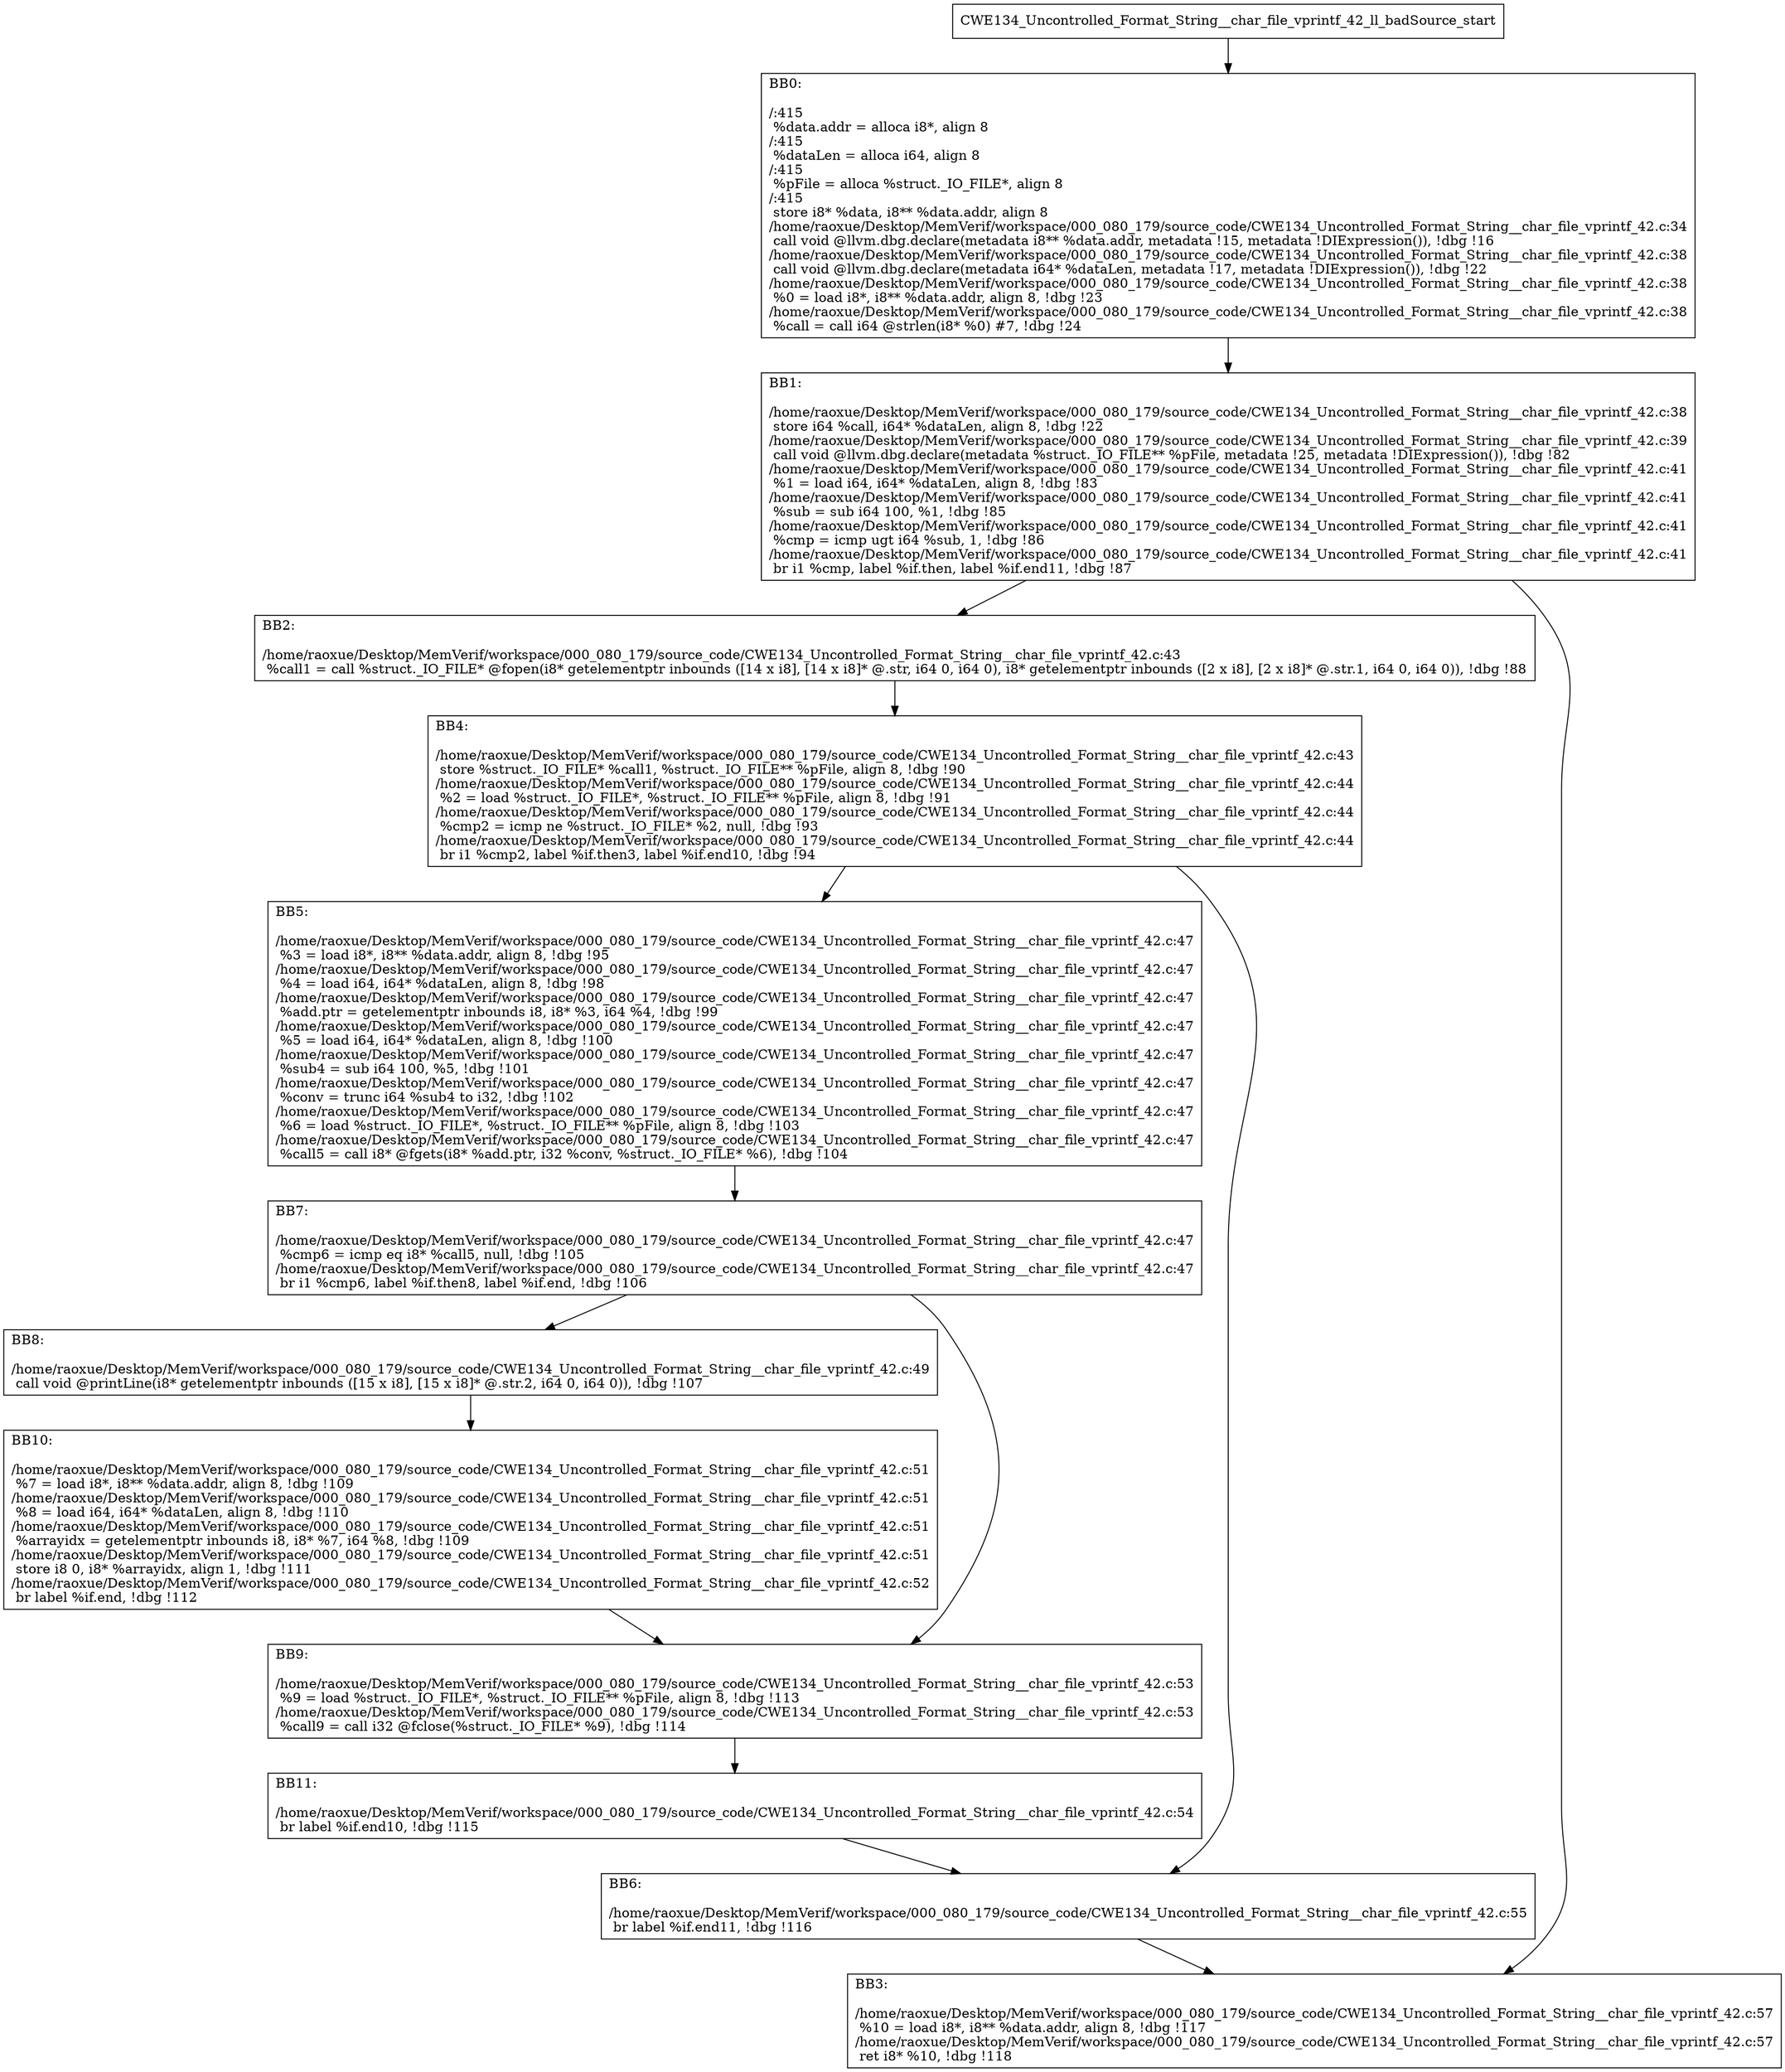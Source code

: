 digraph "CFG for'CWE134_Uncontrolled_Format_String__char_file_vprintf_42_ll_badSource' function" {
	BBCWE134_Uncontrolled_Format_String__char_file_vprintf_42_ll_badSource_start[shape=record,label="{CWE134_Uncontrolled_Format_String__char_file_vprintf_42_ll_badSource_start}"];
	BBCWE134_Uncontrolled_Format_String__char_file_vprintf_42_ll_badSource_start-> CWE134_Uncontrolled_Format_String__char_file_vprintf_42_ll_badSourceBB0;
	CWE134_Uncontrolled_Format_String__char_file_vprintf_42_ll_badSourceBB0 [shape=record, label="{BB0:\l\l/:415\l
  %data.addr = alloca i8*, align 8\l
/:415\l
  %dataLen = alloca i64, align 8\l
/:415\l
  %pFile = alloca %struct._IO_FILE*, align 8\l
/:415\l
  store i8* %data, i8** %data.addr, align 8\l
/home/raoxue/Desktop/MemVerif/workspace/000_080_179/source_code/CWE134_Uncontrolled_Format_String__char_file_vprintf_42.c:34\l
  call void @llvm.dbg.declare(metadata i8** %data.addr, metadata !15, metadata !DIExpression()), !dbg !16\l
/home/raoxue/Desktop/MemVerif/workspace/000_080_179/source_code/CWE134_Uncontrolled_Format_String__char_file_vprintf_42.c:38\l
  call void @llvm.dbg.declare(metadata i64* %dataLen, metadata !17, metadata !DIExpression()), !dbg !22\l
/home/raoxue/Desktop/MemVerif/workspace/000_080_179/source_code/CWE134_Uncontrolled_Format_String__char_file_vprintf_42.c:38\l
  %0 = load i8*, i8** %data.addr, align 8, !dbg !23\l
/home/raoxue/Desktop/MemVerif/workspace/000_080_179/source_code/CWE134_Uncontrolled_Format_String__char_file_vprintf_42.c:38\l
  %call = call i64 @strlen(i8* %0) #7, !dbg !24\l
}"];
	CWE134_Uncontrolled_Format_String__char_file_vprintf_42_ll_badSourceBB0-> CWE134_Uncontrolled_Format_String__char_file_vprintf_42_ll_badSourceBB1;
	CWE134_Uncontrolled_Format_String__char_file_vprintf_42_ll_badSourceBB1 [shape=record, label="{BB1:\l\l/home/raoxue/Desktop/MemVerif/workspace/000_080_179/source_code/CWE134_Uncontrolled_Format_String__char_file_vprintf_42.c:38\l
  store i64 %call, i64* %dataLen, align 8, !dbg !22\l
/home/raoxue/Desktop/MemVerif/workspace/000_080_179/source_code/CWE134_Uncontrolled_Format_String__char_file_vprintf_42.c:39\l
  call void @llvm.dbg.declare(metadata %struct._IO_FILE** %pFile, metadata !25, metadata !DIExpression()), !dbg !82\l
/home/raoxue/Desktop/MemVerif/workspace/000_080_179/source_code/CWE134_Uncontrolled_Format_String__char_file_vprintf_42.c:41\l
  %1 = load i64, i64* %dataLen, align 8, !dbg !83\l
/home/raoxue/Desktop/MemVerif/workspace/000_080_179/source_code/CWE134_Uncontrolled_Format_String__char_file_vprintf_42.c:41\l
  %sub = sub i64 100, %1, !dbg !85\l
/home/raoxue/Desktop/MemVerif/workspace/000_080_179/source_code/CWE134_Uncontrolled_Format_String__char_file_vprintf_42.c:41\l
  %cmp = icmp ugt i64 %sub, 1, !dbg !86\l
/home/raoxue/Desktop/MemVerif/workspace/000_080_179/source_code/CWE134_Uncontrolled_Format_String__char_file_vprintf_42.c:41\l
  br i1 %cmp, label %if.then, label %if.end11, !dbg !87\l
}"];
	CWE134_Uncontrolled_Format_String__char_file_vprintf_42_ll_badSourceBB1-> CWE134_Uncontrolled_Format_String__char_file_vprintf_42_ll_badSourceBB2;
	CWE134_Uncontrolled_Format_String__char_file_vprintf_42_ll_badSourceBB1-> CWE134_Uncontrolled_Format_String__char_file_vprintf_42_ll_badSourceBB3;
	CWE134_Uncontrolled_Format_String__char_file_vprintf_42_ll_badSourceBB2 [shape=record, label="{BB2:\l\l/home/raoxue/Desktop/MemVerif/workspace/000_080_179/source_code/CWE134_Uncontrolled_Format_String__char_file_vprintf_42.c:43\l
  %call1 = call %struct._IO_FILE* @fopen(i8* getelementptr inbounds ([14 x i8], [14 x i8]* @.str, i64 0, i64 0), i8* getelementptr inbounds ([2 x i8], [2 x i8]* @.str.1, i64 0, i64 0)), !dbg !88\l
}"];
	CWE134_Uncontrolled_Format_String__char_file_vprintf_42_ll_badSourceBB2-> CWE134_Uncontrolled_Format_String__char_file_vprintf_42_ll_badSourceBB4;
	CWE134_Uncontrolled_Format_String__char_file_vprintf_42_ll_badSourceBB4 [shape=record, label="{BB4:\l\l/home/raoxue/Desktop/MemVerif/workspace/000_080_179/source_code/CWE134_Uncontrolled_Format_String__char_file_vprintf_42.c:43\l
  store %struct._IO_FILE* %call1, %struct._IO_FILE** %pFile, align 8, !dbg !90\l
/home/raoxue/Desktop/MemVerif/workspace/000_080_179/source_code/CWE134_Uncontrolled_Format_String__char_file_vprintf_42.c:44\l
  %2 = load %struct._IO_FILE*, %struct._IO_FILE** %pFile, align 8, !dbg !91\l
/home/raoxue/Desktop/MemVerif/workspace/000_080_179/source_code/CWE134_Uncontrolled_Format_String__char_file_vprintf_42.c:44\l
  %cmp2 = icmp ne %struct._IO_FILE* %2, null, !dbg !93\l
/home/raoxue/Desktop/MemVerif/workspace/000_080_179/source_code/CWE134_Uncontrolled_Format_String__char_file_vprintf_42.c:44\l
  br i1 %cmp2, label %if.then3, label %if.end10, !dbg !94\l
}"];
	CWE134_Uncontrolled_Format_String__char_file_vprintf_42_ll_badSourceBB4-> CWE134_Uncontrolled_Format_String__char_file_vprintf_42_ll_badSourceBB5;
	CWE134_Uncontrolled_Format_String__char_file_vprintf_42_ll_badSourceBB4-> CWE134_Uncontrolled_Format_String__char_file_vprintf_42_ll_badSourceBB6;
	CWE134_Uncontrolled_Format_String__char_file_vprintf_42_ll_badSourceBB5 [shape=record, label="{BB5:\l\l/home/raoxue/Desktop/MemVerif/workspace/000_080_179/source_code/CWE134_Uncontrolled_Format_String__char_file_vprintf_42.c:47\l
  %3 = load i8*, i8** %data.addr, align 8, !dbg !95\l
/home/raoxue/Desktop/MemVerif/workspace/000_080_179/source_code/CWE134_Uncontrolled_Format_String__char_file_vprintf_42.c:47\l
  %4 = load i64, i64* %dataLen, align 8, !dbg !98\l
/home/raoxue/Desktop/MemVerif/workspace/000_080_179/source_code/CWE134_Uncontrolled_Format_String__char_file_vprintf_42.c:47\l
  %add.ptr = getelementptr inbounds i8, i8* %3, i64 %4, !dbg !99\l
/home/raoxue/Desktop/MemVerif/workspace/000_080_179/source_code/CWE134_Uncontrolled_Format_String__char_file_vprintf_42.c:47\l
  %5 = load i64, i64* %dataLen, align 8, !dbg !100\l
/home/raoxue/Desktop/MemVerif/workspace/000_080_179/source_code/CWE134_Uncontrolled_Format_String__char_file_vprintf_42.c:47\l
  %sub4 = sub i64 100, %5, !dbg !101\l
/home/raoxue/Desktop/MemVerif/workspace/000_080_179/source_code/CWE134_Uncontrolled_Format_String__char_file_vprintf_42.c:47\l
  %conv = trunc i64 %sub4 to i32, !dbg !102\l
/home/raoxue/Desktop/MemVerif/workspace/000_080_179/source_code/CWE134_Uncontrolled_Format_String__char_file_vprintf_42.c:47\l
  %6 = load %struct._IO_FILE*, %struct._IO_FILE** %pFile, align 8, !dbg !103\l
/home/raoxue/Desktop/MemVerif/workspace/000_080_179/source_code/CWE134_Uncontrolled_Format_String__char_file_vprintf_42.c:47\l
  %call5 = call i8* @fgets(i8* %add.ptr, i32 %conv, %struct._IO_FILE* %6), !dbg !104\l
}"];
	CWE134_Uncontrolled_Format_String__char_file_vprintf_42_ll_badSourceBB5-> CWE134_Uncontrolled_Format_String__char_file_vprintf_42_ll_badSourceBB7;
	CWE134_Uncontrolled_Format_String__char_file_vprintf_42_ll_badSourceBB7 [shape=record, label="{BB7:\l\l/home/raoxue/Desktop/MemVerif/workspace/000_080_179/source_code/CWE134_Uncontrolled_Format_String__char_file_vprintf_42.c:47\l
  %cmp6 = icmp eq i8* %call5, null, !dbg !105\l
/home/raoxue/Desktop/MemVerif/workspace/000_080_179/source_code/CWE134_Uncontrolled_Format_String__char_file_vprintf_42.c:47\l
  br i1 %cmp6, label %if.then8, label %if.end, !dbg !106\l
}"];
	CWE134_Uncontrolled_Format_String__char_file_vprintf_42_ll_badSourceBB7-> CWE134_Uncontrolled_Format_String__char_file_vprintf_42_ll_badSourceBB8;
	CWE134_Uncontrolled_Format_String__char_file_vprintf_42_ll_badSourceBB7-> CWE134_Uncontrolled_Format_String__char_file_vprintf_42_ll_badSourceBB9;
	CWE134_Uncontrolled_Format_String__char_file_vprintf_42_ll_badSourceBB8 [shape=record, label="{BB8:\l\l/home/raoxue/Desktop/MemVerif/workspace/000_080_179/source_code/CWE134_Uncontrolled_Format_String__char_file_vprintf_42.c:49\l
  call void @printLine(i8* getelementptr inbounds ([15 x i8], [15 x i8]* @.str.2, i64 0, i64 0)), !dbg !107\l
}"];
	CWE134_Uncontrolled_Format_String__char_file_vprintf_42_ll_badSourceBB8-> CWE134_Uncontrolled_Format_String__char_file_vprintf_42_ll_badSourceBB10;
	CWE134_Uncontrolled_Format_String__char_file_vprintf_42_ll_badSourceBB10 [shape=record, label="{BB10:\l\l/home/raoxue/Desktop/MemVerif/workspace/000_080_179/source_code/CWE134_Uncontrolled_Format_String__char_file_vprintf_42.c:51\l
  %7 = load i8*, i8** %data.addr, align 8, !dbg !109\l
/home/raoxue/Desktop/MemVerif/workspace/000_080_179/source_code/CWE134_Uncontrolled_Format_String__char_file_vprintf_42.c:51\l
  %8 = load i64, i64* %dataLen, align 8, !dbg !110\l
/home/raoxue/Desktop/MemVerif/workspace/000_080_179/source_code/CWE134_Uncontrolled_Format_String__char_file_vprintf_42.c:51\l
  %arrayidx = getelementptr inbounds i8, i8* %7, i64 %8, !dbg !109\l
/home/raoxue/Desktop/MemVerif/workspace/000_080_179/source_code/CWE134_Uncontrolled_Format_String__char_file_vprintf_42.c:51\l
  store i8 0, i8* %arrayidx, align 1, !dbg !111\l
/home/raoxue/Desktop/MemVerif/workspace/000_080_179/source_code/CWE134_Uncontrolled_Format_String__char_file_vprintf_42.c:52\l
  br label %if.end, !dbg !112\l
}"];
	CWE134_Uncontrolled_Format_String__char_file_vprintf_42_ll_badSourceBB10-> CWE134_Uncontrolled_Format_String__char_file_vprintf_42_ll_badSourceBB9;
	CWE134_Uncontrolled_Format_String__char_file_vprintf_42_ll_badSourceBB9 [shape=record, label="{BB9:\l\l/home/raoxue/Desktop/MemVerif/workspace/000_080_179/source_code/CWE134_Uncontrolled_Format_String__char_file_vprintf_42.c:53\l
  %9 = load %struct._IO_FILE*, %struct._IO_FILE** %pFile, align 8, !dbg !113\l
/home/raoxue/Desktop/MemVerif/workspace/000_080_179/source_code/CWE134_Uncontrolled_Format_String__char_file_vprintf_42.c:53\l
  %call9 = call i32 @fclose(%struct._IO_FILE* %9), !dbg !114\l
}"];
	CWE134_Uncontrolled_Format_String__char_file_vprintf_42_ll_badSourceBB9-> CWE134_Uncontrolled_Format_String__char_file_vprintf_42_ll_badSourceBB11;
	CWE134_Uncontrolled_Format_String__char_file_vprintf_42_ll_badSourceBB11 [shape=record, label="{BB11:\l\l/home/raoxue/Desktop/MemVerif/workspace/000_080_179/source_code/CWE134_Uncontrolled_Format_String__char_file_vprintf_42.c:54\l
  br label %if.end10, !dbg !115\l
}"];
	CWE134_Uncontrolled_Format_String__char_file_vprintf_42_ll_badSourceBB11-> CWE134_Uncontrolled_Format_String__char_file_vprintf_42_ll_badSourceBB6;
	CWE134_Uncontrolled_Format_String__char_file_vprintf_42_ll_badSourceBB6 [shape=record, label="{BB6:\l\l/home/raoxue/Desktop/MemVerif/workspace/000_080_179/source_code/CWE134_Uncontrolled_Format_String__char_file_vprintf_42.c:55\l
  br label %if.end11, !dbg !116\l
}"];
	CWE134_Uncontrolled_Format_String__char_file_vprintf_42_ll_badSourceBB6-> CWE134_Uncontrolled_Format_String__char_file_vprintf_42_ll_badSourceBB3;
	CWE134_Uncontrolled_Format_String__char_file_vprintf_42_ll_badSourceBB3 [shape=record, label="{BB3:\l\l/home/raoxue/Desktop/MemVerif/workspace/000_080_179/source_code/CWE134_Uncontrolled_Format_String__char_file_vprintf_42.c:57\l
  %10 = load i8*, i8** %data.addr, align 8, !dbg !117\l
/home/raoxue/Desktop/MemVerif/workspace/000_080_179/source_code/CWE134_Uncontrolled_Format_String__char_file_vprintf_42.c:57\l
  ret i8* %10, !dbg !118\l
}"];
}
